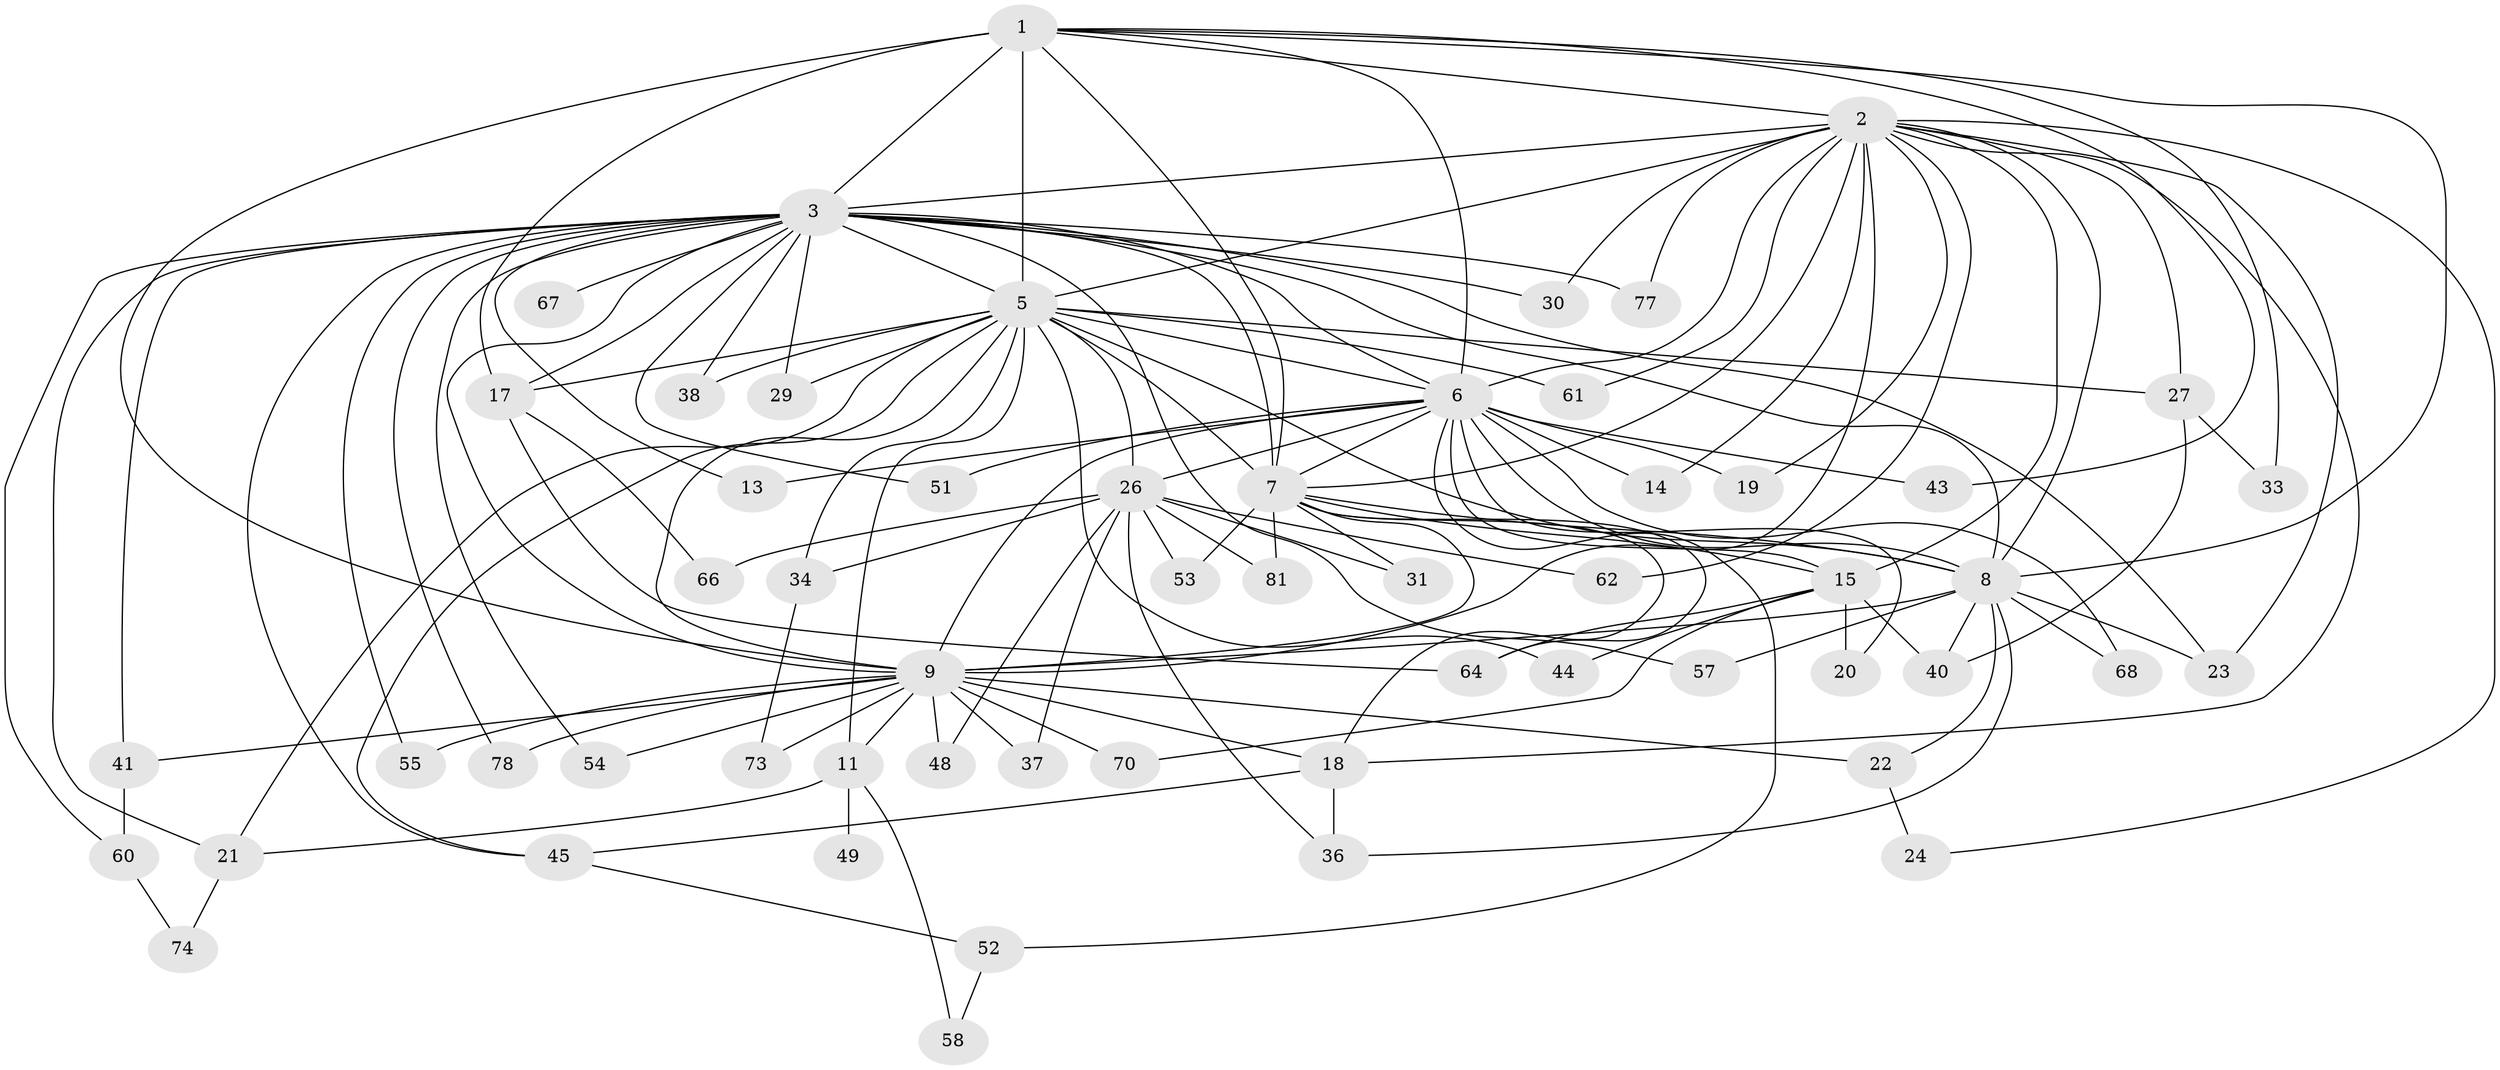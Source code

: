 // Generated by graph-tools (version 1.1) at 2025/23/03/03/25 07:23:38]
// undirected, 57 vertices, 133 edges
graph export_dot {
graph [start="1"]
  node [color=gray90,style=filled];
  1 [super="+65"];
  2 [super="+56"];
  3 [super="+4"];
  5 [super="+25"];
  6 [super="+12"];
  7 [super="+28"];
  8 [super="+16"];
  9 [super="+10"];
  11 [super="+46"];
  13;
  14;
  15 [super="+50"];
  17 [super="+59"];
  18 [super="+47"];
  19;
  20 [super="+39"];
  21 [super="+63"];
  22 [super="+32"];
  23 [super="+69"];
  24;
  26 [super="+35"];
  27 [super="+71"];
  29;
  30;
  31;
  33;
  34;
  36 [super="+42"];
  37;
  38;
  40;
  41;
  43;
  44;
  45 [super="+76"];
  48;
  49;
  51;
  52;
  53;
  54 [super="+79"];
  55;
  57;
  58;
  60;
  61;
  62;
  64 [super="+72"];
  66;
  67;
  68 [super="+80"];
  70 [super="+75"];
  73;
  74;
  77;
  78;
  81;
  1 -- 2;
  1 -- 3 [weight=3];
  1 -- 5;
  1 -- 6;
  1 -- 7;
  1 -- 8;
  1 -- 9 [weight=2];
  1 -- 17;
  1 -- 33;
  1 -- 43;
  2 -- 3 [weight=2];
  2 -- 5;
  2 -- 6;
  2 -- 7;
  2 -- 8;
  2 -- 9 [weight=3];
  2 -- 14;
  2 -- 15;
  2 -- 18;
  2 -- 19;
  2 -- 23;
  2 -- 24;
  2 -- 27;
  2 -- 30;
  2 -- 61;
  2 -- 62;
  2 -- 77;
  3 -- 5 [weight=2];
  3 -- 6 [weight=2];
  3 -- 7 [weight=3];
  3 -- 8 [weight=2];
  3 -- 9 [weight=4];
  3 -- 38;
  3 -- 41;
  3 -- 55;
  3 -- 57;
  3 -- 67 [weight=2];
  3 -- 77;
  3 -- 78;
  3 -- 13;
  3 -- 17;
  3 -- 29;
  3 -- 30;
  3 -- 45;
  3 -- 51;
  3 -- 54 [weight=2];
  3 -- 60;
  3 -- 21;
  3 -- 23;
  5 -- 6;
  5 -- 7;
  5 -- 8;
  5 -- 9 [weight=2];
  5 -- 11;
  5 -- 21;
  5 -- 26 [weight=2];
  5 -- 27;
  5 -- 29;
  5 -- 34;
  5 -- 38;
  5 -- 44;
  5 -- 45;
  5 -- 61;
  5 -- 17;
  6 -- 7;
  6 -- 8;
  6 -- 9 [weight=3];
  6 -- 13;
  6 -- 14;
  6 -- 19;
  6 -- 26;
  6 -- 43;
  6 -- 51;
  6 -- 52;
  6 -- 68;
  6 -- 20 [weight=2];
  6 -- 15;
  7 -- 8;
  7 -- 9 [weight=2];
  7 -- 15;
  7 -- 31;
  7 -- 53;
  7 -- 81;
  7 -- 18;
  7 -- 64;
  8 -- 9 [weight=3];
  8 -- 22;
  8 -- 36;
  8 -- 40;
  8 -- 57;
  8 -- 68;
  8 -- 23;
  9 -- 18;
  9 -- 55;
  9 -- 70 [weight=2];
  9 -- 73;
  9 -- 78;
  9 -- 37;
  9 -- 41;
  9 -- 11 [weight=2];
  9 -- 48;
  9 -- 22 [weight=2];
  9 -- 54;
  11 -- 21;
  11 -- 49 [weight=2];
  11 -- 58;
  15 -- 20;
  15 -- 40;
  15 -- 44;
  15 -- 64;
  15 -- 70;
  17 -- 64;
  17 -- 66;
  18 -- 36;
  18 -- 45;
  21 -- 74;
  22 -- 24;
  26 -- 31;
  26 -- 34;
  26 -- 37;
  26 -- 53;
  26 -- 66;
  26 -- 81;
  26 -- 48;
  26 -- 62;
  26 -- 36;
  27 -- 33;
  27 -- 40;
  34 -- 73;
  41 -- 60;
  45 -- 52;
  52 -- 58;
  60 -- 74;
}
